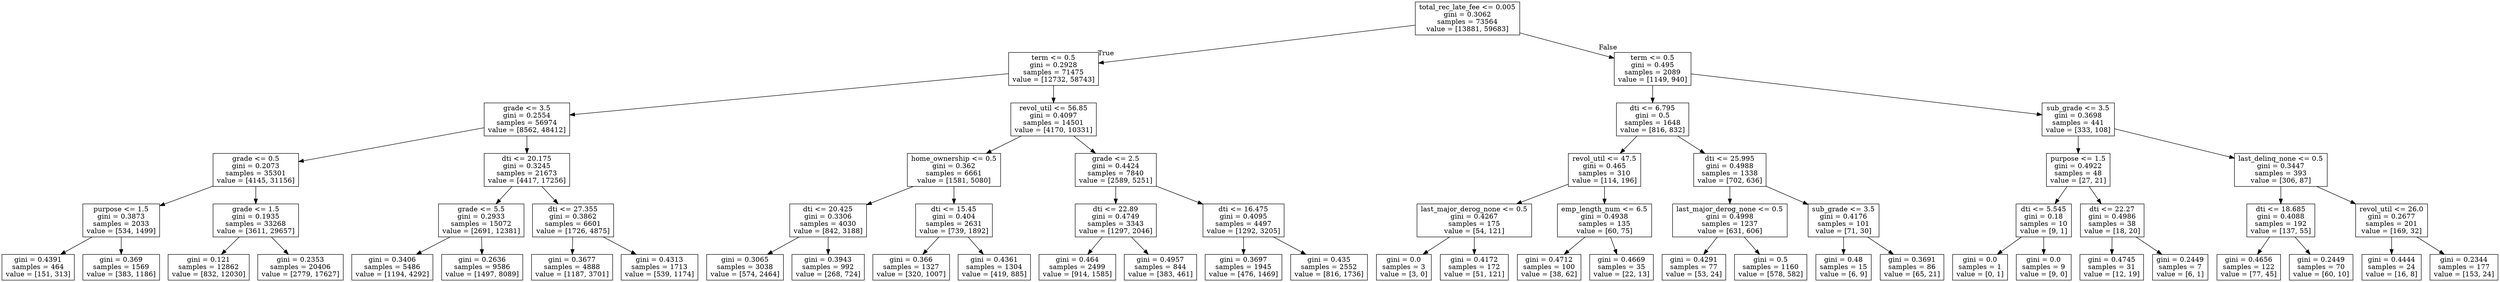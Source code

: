 digraph Tree {
node [shape=box] ;
0 [label="total_rec_late_fee <= 0.005\ngini = 0.3062\nsamples = 73564\nvalue = [13881, 59683]"] ;
1 [label="term <= 0.5\ngini = 0.2928\nsamples = 71475\nvalue = [12732, 58743]"] ;
0 -> 1 [labeldistance=2.5, labelangle=45, headlabel="True"] ;
2 [label="grade <= 3.5\ngini = 0.2554\nsamples = 56974\nvalue = [8562, 48412]"] ;
1 -> 2 ;
3 [label="grade <= 0.5\ngini = 0.2073\nsamples = 35301\nvalue = [4145, 31156]"] ;
2 -> 3 ;
4 [label="purpose <= 1.5\ngini = 0.3873\nsamples = 2033\nvalue = [534, 1499]"] ;
3 -> 4 ;
5 [label="gini = 0.4391\nsamples = 464\nvalue = [151, 313]"] ;
4 -> 5 ;
6 [label="gini = 0.369\nsamples = 1569\nvalue = [383, 1186]"] ;
4 -> 6 ;
7 [label="grade <= 1.5\ngini = 0.1935\nsamples = 33268\nvalue = [3611, 29657]"] ;
3 -> 7 ;
8 [label="gini = 0.121\nsamples = 12862\nvalue = [832, 12030]"] ;
7 -> 8 ;
9 [label="gini = 0.2353\nsamples = 20406\nvalue = [2779, 17627]"] ;
7 -> 9 ;
10 [label="dti <= 20.175\ngini = 0.3245\nsamples = 21673\nvalue = [4417, 17256]"] ;
2 -> 10 ;
11 [label="grade <= 5.5\ngini = 0.2933\nsamples = 15072\nvalue = [2691, 12381]"] ;
10 -> 11 ;
12 [label="gini = 0.3406\nsamples = 5486\nvalue = [1194, 4292]"] ;
11 -> 12 ;
13 [label="gini = 0.2636\nsamples = 9586\nvalue = [1497, 8089]"] ;
11 -> 13 ;
14 [label="dti <= 27.355\ngini = 0.3862\nsamples = 6601\nvalue = [1726, 4875]"] ;
10 -> 14 ;
15 [label="gini = 0.3677\nsamples = 4888\nvalue = [1187, 3701]"] ;
14 -> 15 ;
16 [label="gini = 0.4313\nsamples = 1713\nvalue = [539, 1174]"] ;
14 -> 16 ;
17 [label="revol_util <= 56.85\ngini = 0.4097\nsamples = 14501\nvalue = [4170, 10331]"] ;
1 -> 17 ;
18 [label="home_ownership <= 0.5\ngini = 0.362\nsamples = 6661\nvalue = [1581, 5080]"] ;
17 -> 18 ;
19 [label="dti <= 20.425\ngini = 0.3306\nsamples = 4030\nvalue = [842, 3188]"] ;
18 -> 19 ;
20 [label="gini = 0.3065\nsamples = 3038\nvalue = [574, 2464]"] ;
19 -> 20 ;
21 [label="gini = 0.3943\nsamples = 992\nvalue = [268, 724]"] ;
19 -> 21 ;
22 [label="dti <= 15.45\ngini = 0.404\nsamples = 2631\nvalue = [739, 1892]"] ;
18 -> 22 ;
23 [label="gini = 0.366\nsamples = 1327\nvalue = [320, 1007]"] ;
22 -> 23 ;
24 [label="gini = 0.4361\nsamples = 1304\nvalue = [419, 885]"] ;
22 -> 24 ;
25 [label="grade <= 2.5\ngini = 0.4424\nsamples = 7840\nvalue = [2589, 5251]"] ;
17 -> 25 ;
26 [label="dti <= 22.89\ngini = 0.4749\nsamples = 3343\nvalue = [1297, 2046]"] ;
25 -> 26 ;
27 [label="gini = 0.464\nsamples = 2499\nvalue = [914, 1585]"] ;
26 -> 27 ;
28 [label="gini = 0.4957\nsamples = 844\nvalue = [383, 461]"] ;
26 -> 28 ;
29 [label="dti <= 16.475\ngini = 0.4095\nsamples = 4497\nvalue = [1292, 3205]"] ;
25 -> 29 ;
30 [label="gini = 0.3697\nsamples = 1945\nvalue = [476, 1469]"] ;
29 -> 30 ;
31 [label="gini = 0.435\nsamples = 2552\nvalue = [816, 1736]"] ;
29 -> 31 ;
32 [label="term <= 0.5\ngini = 0.495\nsamples = 2089\nvalue = [1149, 940]"] ;
0 -> 32 [labeldistance=2.5, labelangle=-45, headlabel="False"] ;
33 [label="dti <= 6.795\ngini = 0.5\nsamples = 1648\nvalue = [816, 832]"] ;
32 -> 33 ;
34 [label="revol_util <= 47.5\ngini = 0.465\nsamples = 310\nvalue = [114, 196]"] ;
33 -> 34 ;
35 [label="last_major_derog_none <= 0.5\ngini = 0.4267\nsamples = 175\nvalue = [54, 121]"] ;
34 -> 35 ;
36 [label="gini = 0.0\nsamples = 3\nvalue = [3, 0]"] ;
35 -> 36 ;
37 [label="gini = 0.4172\nsamples = 172\nvalue = [51, 121]"] ;
35 -> 37 ;
38 [label="emp_length_num <= 6.5\ngini = 0.4938\nsamples = 135\nvalue = [60, 75]"] ;
34 -> 38 ;
39 [label="gini = 0.4712\nsamples = 100\nvalue = [38, 62]"] ;
38 -> 39 ;
40 [label="gini = 0.4669\nsamples = 35\nvalue = [22, 13]"] ;
38 -> 40 ;
41 [label="dti <= 25.995\ngini = 0.4988\nsamples = 1338\nvalue = [702, 636]"] ;
33 -> 41 ;
42 [label="last_major_derog_none <= 0.5\ngini = 0.4998\nsamples = 1237\nvalue = [631, 606]"] ;
41 -> 42 ;
43 [label="gini = 0.4291\nsamples = 77\nvalue = [53, 24]"] ;
42 -> 43 ;
44 [label="gini = 0.5\nsamples = 1160\nvalue = [578, 582]"] ;
42 -> 44 ;
45 [label="sub_grade <= 3.5\ngini = 0.4176\nsamples = 101\nvalue = [71, 30]"] ;
41 -> 45 ;
46 [label="gini = 0.48\nsamples = 15\nvalue = [6, 9]"] ;
45 -> 46 ;
47 [label="gini = 0.3691\nsamples = 86\nvalue = [65, 21]"] ;
45 -> 47 ;
48 [label="sub_grade <= 3.5\ngini = 0.3698\nsamples = 441\nvalue = [333, 108]"] ;
32 -> 48 ;
49 [label="purpose <= 1.5\ngini = 0.4922\nsamples = 48\nvalue = [27, 21]"] ;
48 -> 49 ;
50 [label="dti <= 5.545\ngini = 0.18\nsamples = 10\nvalue = [9, 1]"] ;
49 -> 50 ;
51 [label="gini = 0.0\nsamples = 1\nvalue = [0, 1]"] ;
50 -> 51 ;
52 [label="gini = 0.0\nsamples = 9\nvalue = [9, 0]"] ;
50 -> 52 ;
53 [label="dti <= 22.27\ngini = 0.4986\nsamples = 38\nvalue = [18, 20]"] ;
49 -> 53 ;
54 [label="gini = 0.4745\nsamples = 31\nvalue = [12, 19]"] ;
53 -> 54 ;
55 [label="gini = 0.2449\nsamples = 7\nvalue = [6, 1]"] ;
53 -> 55 ;
56 [label="last_delinq_none <= 0.5\ngini = 0.3447\nsamples = 393\nvalue = [306, 87]"] ;
48 -> 56 ;
57 [label="dti <= 18.685\ngini = 0.4088\nsamples = 192\nvalue = [137, 55]"] ;
56 -> 57 ;
58 [label="gini = 0.4656\nsamples = 122\nvalue = [77, 45]"] ;
57 -> 58 ;
59 [label="gini = 0.2449\nsamples = 70\nvalue = [60, 10]"] ;
57 -> 59 ;
60 [label="revol_util <= 26.0\ngini = 0.2677\nsamples = 201\nvalue = [169, 32]"] ;
56 -> 60 ;
61 [label="gini = 0.4444\nsamples = 24\nvalue = [16, 8]"] ;
60 -> 61 ;
62 [label="gini = 0.2344\nsamples = 177\nvalue = [153, 24]"] ;
60 -> 62 ;
}